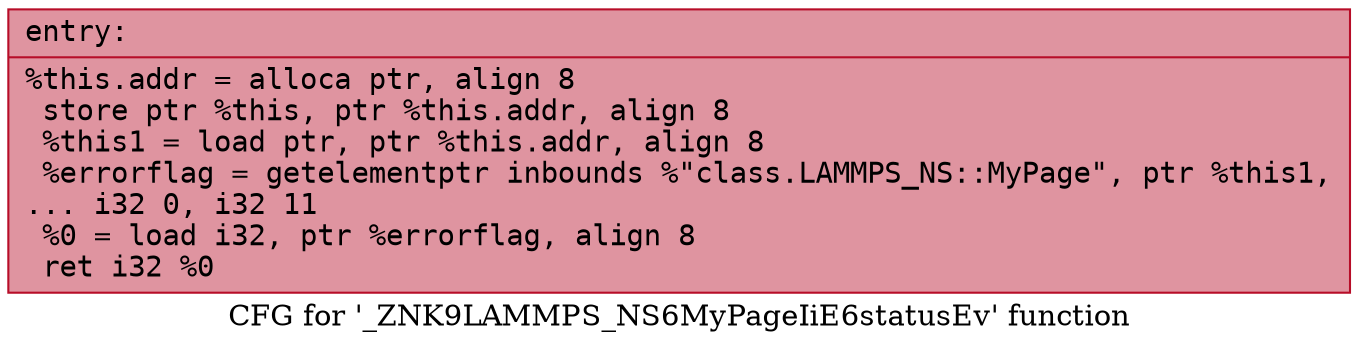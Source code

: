 digraph "CFG for '_ZNK9LAMMPS_NS6MyPageIiE6statusEv' function" {
	label="CFG for '_ZNK9LAMMPS_NS6MyPageIiE6statusEv' function";

	Node0x55e65b455ac0 [shape=record,color="#b70d28ff", style=filled, fillcolor="#b70d2870" fontname="Courier",label="{entry:\l|  %this.addr = alloca ptr, align 8\l  store ptr %this, ptr %this.addr, align 8\l  %this1 = load ptr, ptr %this.addr, align 8\l  %errorflag = getelementptr inbounds %\"class.LAMMPS_NS::MyPage\", ptr %this1,\l... i32 0, i32 11\l  %0 = load i32, ptr %errorflag, align 8\l  ret i32 %0\l}"];
}

